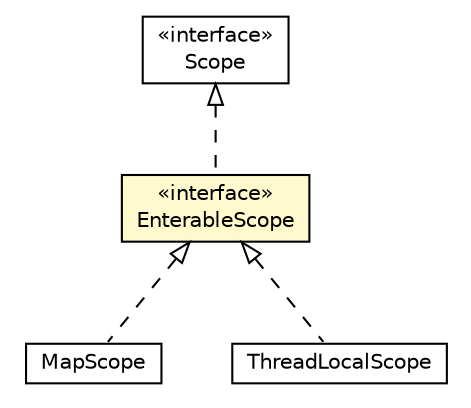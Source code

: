 #!/usr/local/bin/dot
#
# Class diagram 
# Generated by UMLGraph version 5.1 (http://www.umlgraph.org/)
#

digraph G {
	edge [fontname="Helvetica",fontsize=10,labelfontname="Helvetica",labelfontsize=10];
	node [fontname="Helvetica",fontsize=10,shape=plaintext];
	nodesep=0.25;
	ranksep=0.5;
	// org.androidtransfuse.config.EnterableScope
	c11168 [label=<<table title="org.androidtransfuse.config.EnterableScope" border="0" cellborder="1" cellspacing="0" cellpadding="2" port="p" bgcolor="lemonChiffon" href="./EnterableScope.html">
		<tr><td><table border="0" cellspacing="0" cellpadding="1">
<tr><td align="center" balign="center"> &#171;interface&#187; </td></tr>
<tr><td align="center" balign="center"> EnterableScope </td></tr>
		</table></td></tr>
		</table>>, fontname="Helvetica", fontcolor="black", fontsize=10.0];
	// org.androidtransfuse.config.MapScope
	c11175 [label=<<table title="org.androidtransfuse.config.MapScope" border="0" cellborder="1" cellspacing="0" cellpadding="2" port="p" href="./MapScope.html">
		<tr><td><table border="0" cellspacing="0" cellpadding="1">
<tr><td align="center" balign="center"> MapScope </td></tr>
		</table></td></tr>
		</table>>, fontname="Helvetica", fontcolor="black", fontsize=10.0];
	// org.androidtransfuse.config.ThreadLocalScope
	c11176 [label=<<table title="org.androidtransfuse.config.ThreadLocalScope" border="0" cellborder="1" cellspacing="0" cellpadding="2" port="p" href="./ThreadLocalScope.html">
		<tr><td><table border="0" cellspacing="0" cellpadding="1">
<tr><td align="center" balign="center"> ThreadLocalScope </td></tr>
		</table></td></tr>
		</table>>, fontname="Helvetica", fontcolor="black", fontsize=10.0];
	//org.androidtransfuse.config.EnterableScope implements com.google.inject.Scope
	c11547:p -> c11168:p [dir=back,arrowtail=empty,style=dashed];
	//org.androidtransfuse.config.MapScope implements org.androidtransfuse.config.EnterableScope
	c11168:p -> c11175:p [dir=back,arrowtail=empty,style=dashed];
	//org.androidtransfuse.config.ThreadLocalScope implements org.androidtransfuse.config.EnterableScope
	c11168:p -> c11176:p [dir=back,arrowtail=empty,style=dashed];
	// com.google.inject.Scope
	c11547 [label=<<table title="com.google.inject.Scope" border="0" cellborder="1" cellspacing="0" cellpadding="2" port="p" href="http://java.sun.com/j2se/1.4.2/docs/api/com/google/inject/Scope.html">
		<tr><td><table border="0" cellspacing="0" cellpadding="1">
<tr><td align="center" balign="center"> &#171;interface&#187; </td></tr>
<tr><td align="center" balign="center"> Scope </td></tr>
		</table></td></tr>
		</table>>, fontname="Helvetica", fontcolor="black", fontsize=10.0];
}

